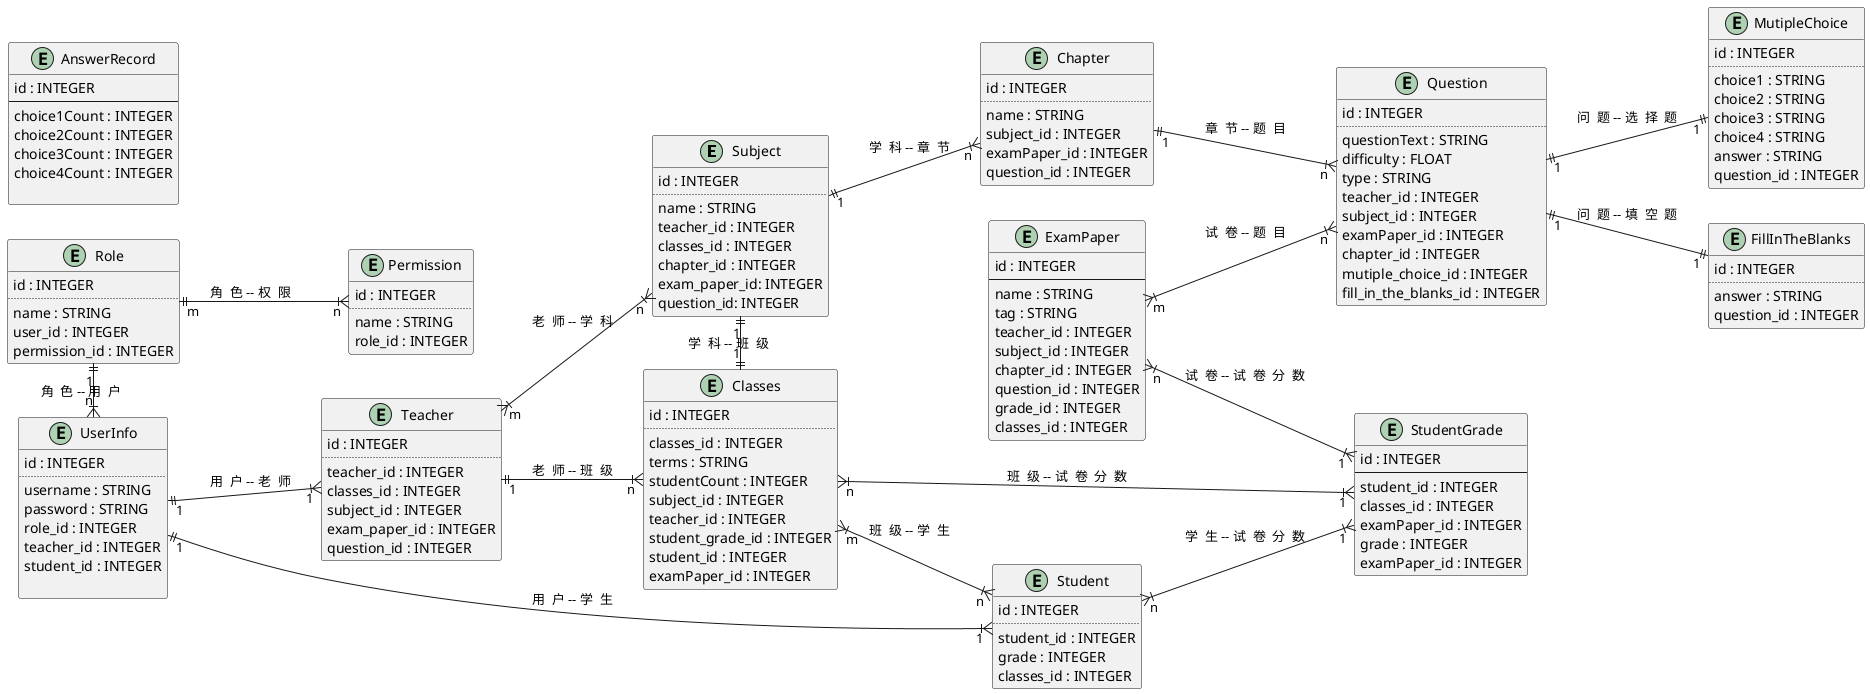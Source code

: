@startuml Models
left to right direction
entity Subject{
    id : INTEGER
    ..
    name : STRING
    teacher_id : INTEGER
    classes_id : INTEGER
    chapter_id : INTEGER
    exam_paper_id: INTEGER
    question_id: INTEGER
}


entity Chapter{
    id : INTEGER
    ..
    name : STRING
    subject_id : INTEGER
    examPaper_id : INTEGER
    question_id : INTEGER
}


entity ExamPaper{
    id : INTEGER
    --
    name : STRING
    tag : STRING
    teacher_id : INTEGER
    subject_id : INTEGER
    chapter_id : INTEGER
    question_id : INTEGER
    grade_id : INTEGER
    classes_id : INTEGER
}


entity Question{
    id : INTEGER
    ..
    questionText : STRING
    difficulty : FLOAT
    type : STRING
    teacher_id : INTEGER
    subject_id : INTEGER
    examPaper_id : INTEGER
    chapter_id : INTEGER
    mutiple_choice_id : INTEGER
    fill_in_the_blanks_id : INTEGER
}

entity MutipleChoice{
    id : INTEGER
    ..
    choice1 : STRING
    choice2 : STRING
    choice3 : STRING
    choice4 : STRING
    answer : STRING
    question_id : INTEGER
}

entity FillInTheBlanks{
    id : INTEGER
    ..
    answer : STRING
    question_id : INTEGER
}


entity Role{
    id : INTEGER
    ..
    name : STRING
    user_id : INTEGER
    permission_id : INTEGER
}


entity Permission{
    id : INTEGER
    ..
    name : STRING
    role_id : INTEGER
}


entity UserInfo{
    id : INTEGER
    ..
    username : STRING
    password : STRING
    role_id : INTEGER
    teacher_id : INTEGER
    student_id : INTEGER

}

entity Teacher{
    id : INTEGER
    ..
    teacher_id : INTEGER
    classes_id : INTEGER
    subject_id : INTEGER
    exam_paper_id : INTEGER
    question_id : INTEGER
}


entity Classes{
    id : INTEGER
    ..
    classes_id : INTEGER
    terms : STRING
    studentCount : INTEGER
    subject_id : INTEGER
    teacher_id : INTEGER
    student_grade_id : INTEGER
    student_id : INTEGER
    examPaper_id : INTEGER
}


entity Student{
    id : INTEGER
    ..
    student_id : INTEGER
    grade : INTEGER
    classes_id : INTEGER
}


entity StudentGrade{
    id : INTEGER
    --
    student_id : INTEGER
    classes_id : INTEGER
    examPaper_id : INTEGER
    grade : INTEGER
    examPaper_id : INTEGER
}


entity AnswerRecord{
    id : INTEGER
    --
    choice1Count : INTEGER
    choice2Count : INTEGER
    choice3Count : INTEGER
    choice4Count : INTEGER

}


Role "m" ||--|{ "n" Permission: 角  色 -- 权  限
Role "1" ||-|{ "n" UserInfo: 角  色 -- 用  户
UserInfo "1" ||--|{ "1" Teacher: 用  户 -- 老  师
UserInfo "1" ||-|{ "1" Student: 用  户 -- 学  生
Teacher "1" ||-|{ "n" Classes: 老  师 -- 班  级
Classes "m" }|--|{ "n" Student: 班  级 -- 学  生
Student "n" }|--|{ "1" StudentGrade: 学  生 -- 试  卷  分  数
Classes "n" }|--|{ "1" StudentGrade: 班  级 -- 试  卷  分  数
ExamPaper "n" }|--|{ "1" StudentGrade: 试  卷 -- 试  卷  分  数
Teacher "m" }|--|{ "n" Subject: 老  师 -- 学  科
Subject "1" ||--|{ "n" Chapter: 学  科 -- 章  节
Subject "1" ||-|| "1" Classes: 学  科 -- 班  级
Chapter "1" ||--|{ "n" Question: 章  节 -- 题  目
Question "1" ||--|| "1" MutipleChoice: 问  题 -- 选  择  题
Question "1" ||--|| "1" FillInTheBlanks: 问  题 -- 填  空  题
ExamPaper "m" }|--|{ "n" Question: 试  卷 -- 题  目
@enduml
